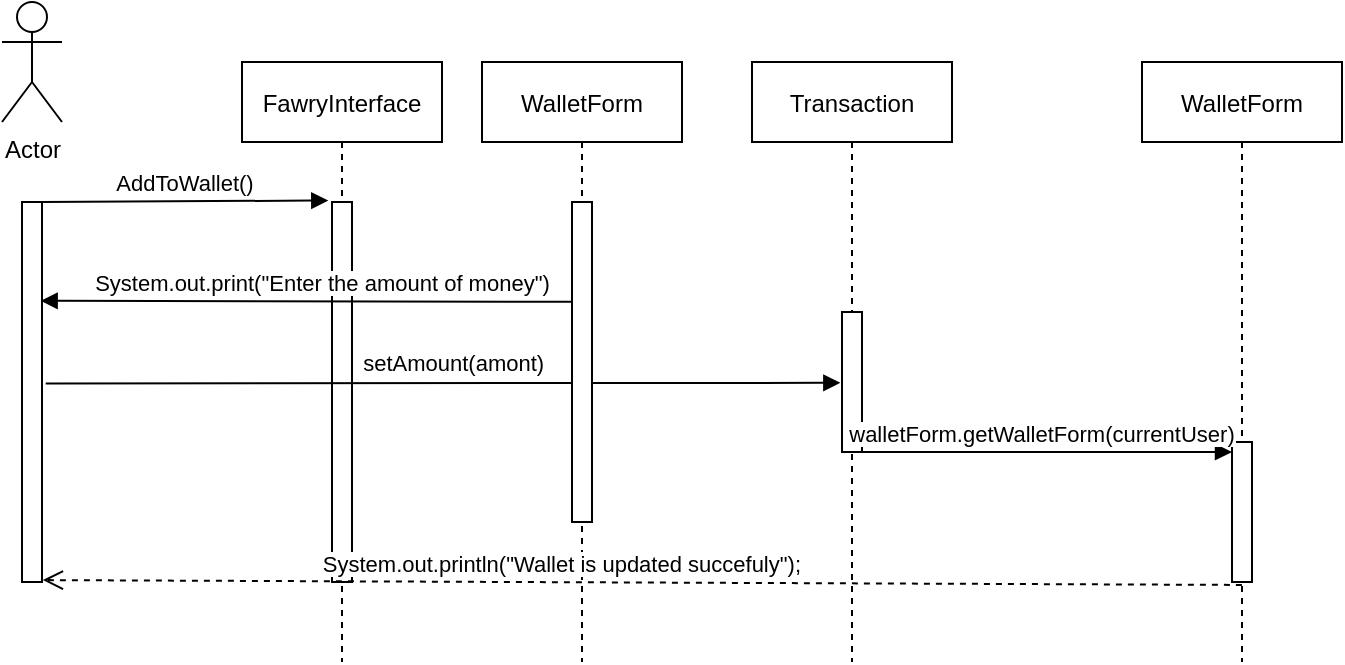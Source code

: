 <mxfile version="20.6.0" type="device"><diagram id="kgpKYQtTHZ0yAKxKKP6v" name="Page-1"><mxGraphModel dx="950" dy="431" grid="1" gridSize="10" guides="1" tooltips="1" connect="1" arrows="1" fold="1" page="1" pageScale="1" pageWidth="850" pageHeight="1100" math="0" shadow="0"><root><mxCell id="0"/><mxCell id="1" parent="0"/><mxCell id="3nuBFxr9cyL0pnOWT2aG-1" value="FawryInterface" style="shape=umlLifeline;perimeter=lifelinePerimeter;container=1;collapsible=0;recursiveResize=0;rounded=0;shadow=0;strokeWidth=1;" parent="1" vertex="1"><mxGeometry x="170" y="70" width="100" height="300" as="geometry"/></mxCell><mxCell id="3nuBFxr9cyL0pnOWT2aG-2" value="" style="points=[];perimeter=orthogonalPerimeter;rounded=0;shadow=0;strokeWidth=1;" parent="3nuBFxr9cyL0pnOWT2aG-1" vertex="1"><mxGeometry x="45" y="70" width="10" height="190" as="geometry"/></mxCell><mxCell id="IwNxZuchzeyVkOaFf5ia-4" value="AddToWallet()" style="verticalAlign=bottom;endArrow=block;shadow=0;strokeWidth=1;entryX=-0.186;entryY=-0.004;entryDx=0;entryDy=0;entryPerimeter=0;" edge="1" parent="3nuBFxr9cyL0pnOWT2aG-1" target="3nuBFxr9cyL0pnOWT2aG-2"><mxGeometry relative="1" as="geometry"><mxPoint x="-100" y="70" as="sourcePoint"/><mxPoint x="30" y="70" as="targetPoint"/></mxGeometry></mxCell><mxCell id="IwNxZuchzeyVkOaFf5ia-5" value="setAmount(amont) " style="verticalAlign=bottom;endArrow=block;shadow=0;strokeWidth=1;entryX=-0.083;entryY=0.506;entryDx=0;entryDy=0;entryPerimeter=0;" edge="1" parent="3nuBFxr9cyL0pnOWT2aG-1" target="IwNxZuchzeyVkOaFf5ia-7"><mxGeometry x="0.034" y="1" relative="1" as="geometry"><mxPoint x="-98.14" y="160.76" as="sourcePoint"/><mxPoint x="45" y="160" as="targetPoint"/><mxPoint as="offset"/></mxGeometry></mxCell><mxCell id="3nuBFxr9cyL0pnOWT2aG-5" value="WalletForm" style="shape=umlLifeline;perimeter=lifelinePerimeter;container=1;collapsible=0;recursiveResize=0;rounded=0;shadow=0;strokeWidth=1;" parent="1" vertex="1"><mxGeometry x="290" y="70" width="100" height="300" as="geometry"/></mxCell><mxCell id="3nuBFxr9cyL0pnOWT2aG-6" value="" style="points=[];perimeter=orthogonalPerimeter;rounded=0;shadow=0;strokeWidth=1;" parent="3nuBFxr9cyL0pnOWT2aG-5" vertex="1"><mxGeometry x="45" y="70" width="10" height="160" as="geometry"/></mxCell><mxCell id="3nuBFxr9cyL0pnOWT2aG-7" value="System.out.println(&quot;Wallet is updated succefuly&quot;);" style="verticalAlign=bottom;endArrow=open;dashed=1;endSize=8;exitX=0.495;exitY=1.021;shadow=0;strokeWidth=1;exitDx=0;exitDy=0;exitPerimeter=0;entryX=1.043;entryY=0.995;entryDx=0;entryDy=0;entryPerimeter=0;" parent="1" source="IwNxZuchzeyVkOaFf5ia-9" target="IwNxZuchzeyVkOaFf5ia-3" edge="1"><mxGeometry x="0.134" relative="1" as="geometry"><mxPoint x="250" y="330" as="targetPoint"/><mxPoint as="offset"/></mxGeometry></mxCell><mxCell id="3nuBFxr9cyL0pnOWT2aG-9" value="System.out.print(&quot;Enter the amount of money&quot;)" style="verticalAlign=bottom;endArrow=block;shadow=0;strokeWidth=1;entryX=0.933;entryY=0.26;entryDx=0;entryDy=0;entryPerimeter=0;exitX=-0.026;exitY=0.312;exitDx=0;exitDy=0;exitPerimeter=0;" parent="1" source="3nuBFxr9cyL0pnOWT2aG-6" target="IwNxZuchzeyVkOaFf5ia-3" edge="1"><mxGeometry x="-0.06" relative="1" as="geometry"><mxPoint x="330" y="200" as="sourcePoint"/><mxPoint x="250" y="160" as="targetPoint"/><Array as="points"/><mxPoint as="offset"/></mxGeometry></mxCell><mxCell id="IwNxZuchzeyVkOaFf5ia-1" value="Actor" style="shape=umlActor;verticalLabelPosition=bottom;verticalAlign=top;html=1;outlineConnect=0;" vertex="1" parent="1"><mxGeometry x="50" y="40" width="30" height="60" as="geometry"/></mxCell><mxCell id="IwNxZuchzeyVkOaFf5ia-3" value="" style="points=[];perimeter=orthogonalPerimeter;rounded=0;shadow=0;strokeWidth=1;" vertex="1" parent="1"><mxGeometry x="60" y="140" width="10" height="190" as="geometry"/></mxCell><mxCell id="IwNxZuchzeyVkOaFf5ia-6" value="Transaction" style="shape=umlLifeline;perimeter=lifelinePerimeter;container=1;collapsible=0;recursiveResize=0;rounded=0;shadow=0;strokeWidth=1;" vertex="1" parent="1"><mxGeometry x="425" y="70" width="100" height="300" as="geometry"/></mxCell><mxCell id="IwNxZuchzeyVkOaFf5ia-7" value="" style="points=[];perimeter=orthogonalPerimeter;rounded=0;shadow=0;strokeWidth=1;" vertex="1" parent="IwNxZuchzeyVkOaFf5ia-6"><mxGeometry x="45" y="125" width="10" height="70" as="geometry"/></mxCell><mxCell id="IwNxZuchzeyVkOaFf5ia-8" value="WalletForm" style="shape=umlLifeline;perimeter=lifelinePerimeter;container=1;collapsible=0;recursiveResize=0;rounded=0;shadow=0;strokeWidth=1;" vertex="1" parent="1"><mxGeometry x="620" y="70" width="100" height="300" as="geometry"/></mxCell><mxCell id="IwNxZuchzeyVkOaFf5ia-9" value="" style="points=[];perimeter=orthogonalPerimeter;rounded=0;shadow=0;strokeWidth=1;" vertex="1" parent="IwNxZuchzeyVkOaFf5ia-8"><mxGeometry x="45" y="190" width="10" height="70" as="geometry"/></mxCell><mxCell id="IwNxZuchzeyVkOaFf5ia-10" value="walletForm.getWalletForm(currentUser)" style="verticalAlign=bottom;endArrow=block;shadow=0;strokeWidth=1;entryX=-0.186;entryY=-0.004;entryDx=0;entryDy=0;entryPerimeter=0;" edge="1" parent="IwNxZuchzeyVkOaFf5ia-8" source="IwNxZuchzeyVkOaFf5ia-6"><mxGeometry x="0.0" relative="1" as="geometry"><mxPoint x="-98.14" y="195.76" as="sourcePoint"/><mxPoint x="45.0" y="195" as="targetPoint"/><mxPoint as="offset"/></mxGeometry></mxCell></root></mxGraphModel></diagram></mxfile>
